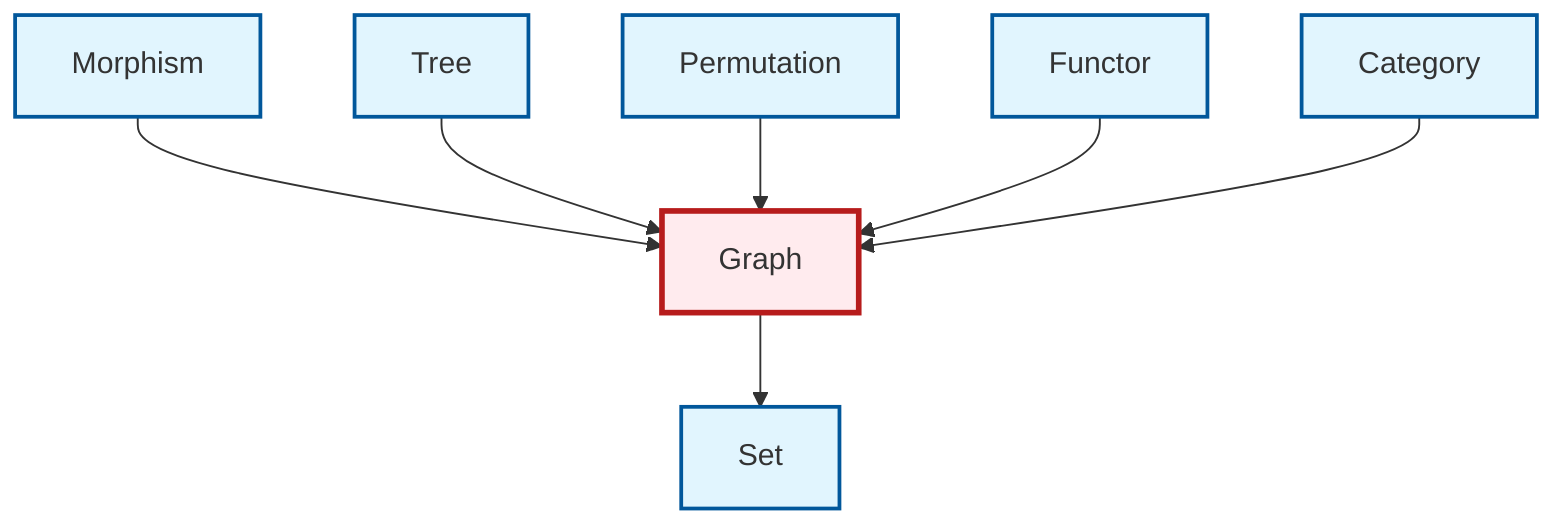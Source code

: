 graph TD
    classDef definition fill:#e1f5fe,stroke:#01579b,stroke-width:2px
    classDef theorem fill:#f3e5f5,stroke:#4a148c,stroke-width:2px
    classDef axiom fill:#fff3e0,stroke:#e65100,stroke-width:2px
    classDef example fill:#e8f5e9,stroke:#1b5e20,stroke-width:2px
    classDef current fill:#ffebee,stroke:#b71c1c,stroke-width:3px
    def-functor["Functor"]:::definition
    def-morphism["Morphism"]:::definition
    def-graph["Graph"]:::definition
    def-set["Set"]:::definition
    def-category["Category"]:::definition
    def-permutation["Permutation"]:::definition
    def-tree["Tree"]:::definition
    def-morphism --> def-graph
    def-graph --> def-set
    def-tree --> def-graph
    def-permutation --> def-graph
    def-functor --> def-graph
    def-category --> def-graph
    class def-graph current